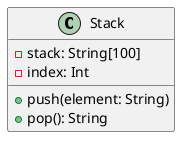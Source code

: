 @startuml

' class definitions
class Stack {
  -stack: String[100]
  -index: Int
  +push(element: String)
  +pop(): String
}

@enduml
